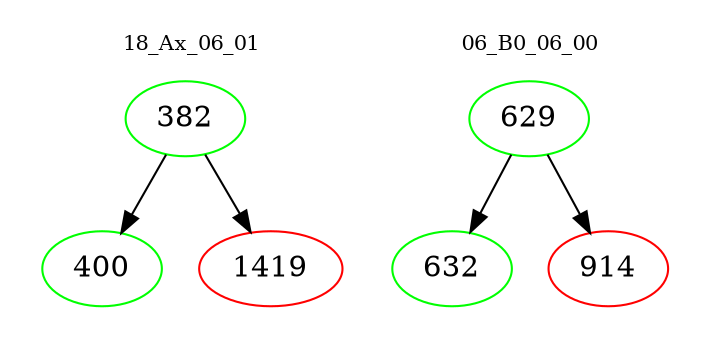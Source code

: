 digraph{
subgraph cluster_0 {
color = white
label = "18_Ax_06_01";
fontsize=10;
T0_382 [label="382", color="green"]
T0_382 -> T0_400 [color="black"]
T0_400 [label="400", color="green"]
T0_382 -> T0_1419 [color="black"]
T0_1419 [label="1419", color="red"]
}
subgraph cluster_1 {
color = white
label = "06_B0_06_00";
fontsize=10;
T1_629 [label="629", color="green"]
T1_629 -> T1_632 [color="black"]
T1_632 [label="632", color="green"]
T1_629 -> T1_914 [color="black"]
T1_914 [label="914", color="red"]
}
}
